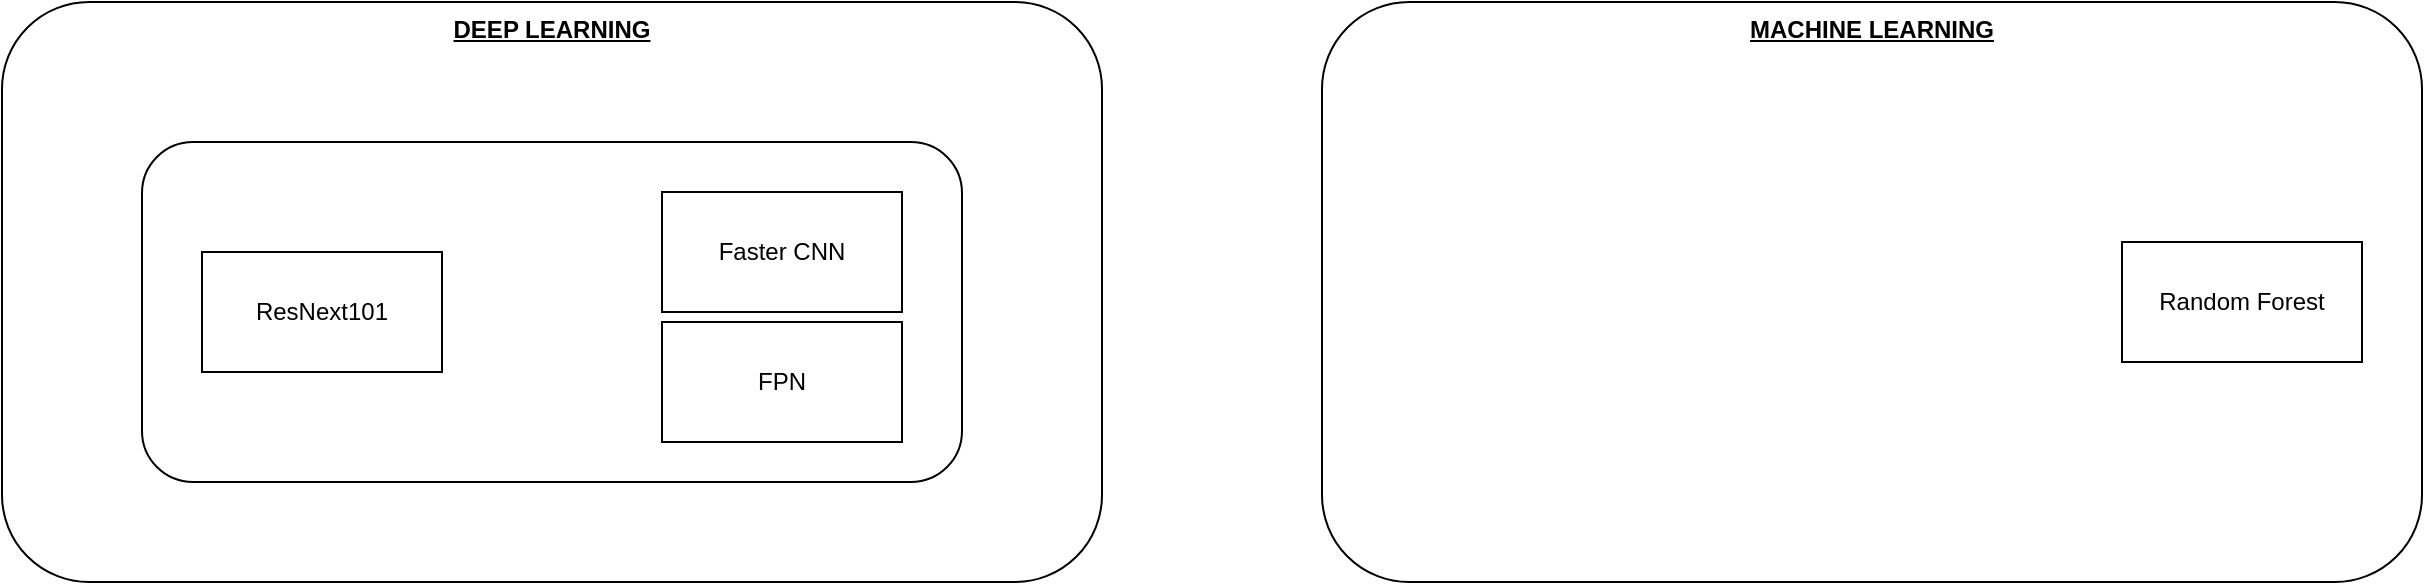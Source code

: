 <mxfile version="26.1.1">
  <diagram name="Page-1" id="I1-lEXxKGpl0iW-d2Wy0">
    <mxGraphModel dx="1195" dy="688" grid="1" gridSize="10" guides="1" tooltips="1" connect="1" arrows="1" fold="1" page="1" pageScale="1" pageWidth="850" pageHeight="1100" math="0" shadow="0">
      <root>
        <mxCell id="0" />
        <mxCell id="1" parent="0" />
        <mxCell id="34QdOsn-5sOJpMiIBSxL-4" value="DEEP LEARNING" style="rounded=1;whiteSpace=wrap;html=1;verticalAlign=top;fontStyle=5" vertex="1" parent="1">
          <mxGeometry x="210" y="240" width="550" height="290" as="geometry" />
        </mxCell>
        <mxCell id="34QdOsn-5sOJpMiIBSxL-9" value="" style="rounded=1;whiteSpace=wrap;html=1;" vertex="1" parent="1">
          <mxGeometry x="280" y="310" width="410" height="170" as="geometry" />
        </mxCell>
        <mxCell id="34QdOsn-5sOJpMiIBSxL-6" value="ResNext101" style="rounded=0;whiteSpace=wrap;html=1;" vertex="1" parent="1">
          <mxGeometry x="310" y="365" width="120" height="60" as="geometry" />
        </mxCell>
        <mxCell id="34QdOsn-5sOJpMiIBSxL-7" value="FPN" style="rounded=0;whiteSpace=wrap;html=1;" vertex="1" parent="1">
          <mxGeometry x="540" y="400" width="120" height="60" as="geometry" />
        </mxCell>
        <mxCell id="34QdOsn-5sOJpMiIBSxL-8" value="Faster CNN" style="rounded=0;whiteSpace=wrap;html=1;" vertex="1" parent="1">
          <mxGeometry x="540" y="335" width="120" height="60" as="geometry" />
        </mxCell>
        <mxCell id="34QdOsn-5sOJpMiIBSxL-10" value="MACHINE LEARNING" style="rounded=1;whiteSpace=wrap;html=1;verticalAlign=top;fontStyle=5" vertex="1" parent="1">
          <mxGeometry x="870" y="240" width="550" height="290" as="geometry" />
        </mxCell>
        <mxCell id="34QdOsn-5sOJpMiIBSxL-11" value="Random Forest" style="rounded=0;whiteSpace=wrap;html=1;" vertex="1" parent="1">
          <mxGeometry x="1270" y="360" width="120" height="60" as="geometry" />
        </mxCell>
      </root>
    </mxGraphModel>
  </diagram>
</mxfile>
